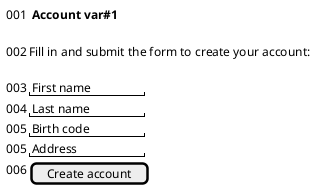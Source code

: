 @startuml
salt
{
  001 | <b> Account var#1
  .
  002 | Fill in and submit the form to create your account:
  .
  003 | "First name    "
  004 | "Last name     "
  005 | "Birth code    "
  005 | "Address       "
  006 | [Create account]
}
@enduml
